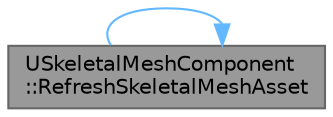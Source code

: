 digraph "USkeletalMeshComponent::RefreshSkeletalMeshAsset"
{
 // INTERACTIVE_SVG=YES
 // LATEX_PDF_SIZE
  bgcolor="transparent";
  edge [fontname=Helvetica,fontsize=10,labelfontname=Helvetica,labelfontsize=10];
  node [fontname=Helvetica,fontsize=10,shape=box,height=0.2,width=0.4];
  rankdir="LR";
  Node1 [id="Node000001",label="USkeletalMeshComponent\l::RefreshSkeletalMeshAsset",height=0.2,width=0.4,color="gray40", fillcolor="grey60", style="filled", fontcolor="black",tooltip="Sets the SkeletalMeshAsset to the current SkeletalMesh."];
  Node1 -> Node1 [id="edge1_Node000001_Node000001",color="steelblue1",style="solid",tooltip=" "];
}
